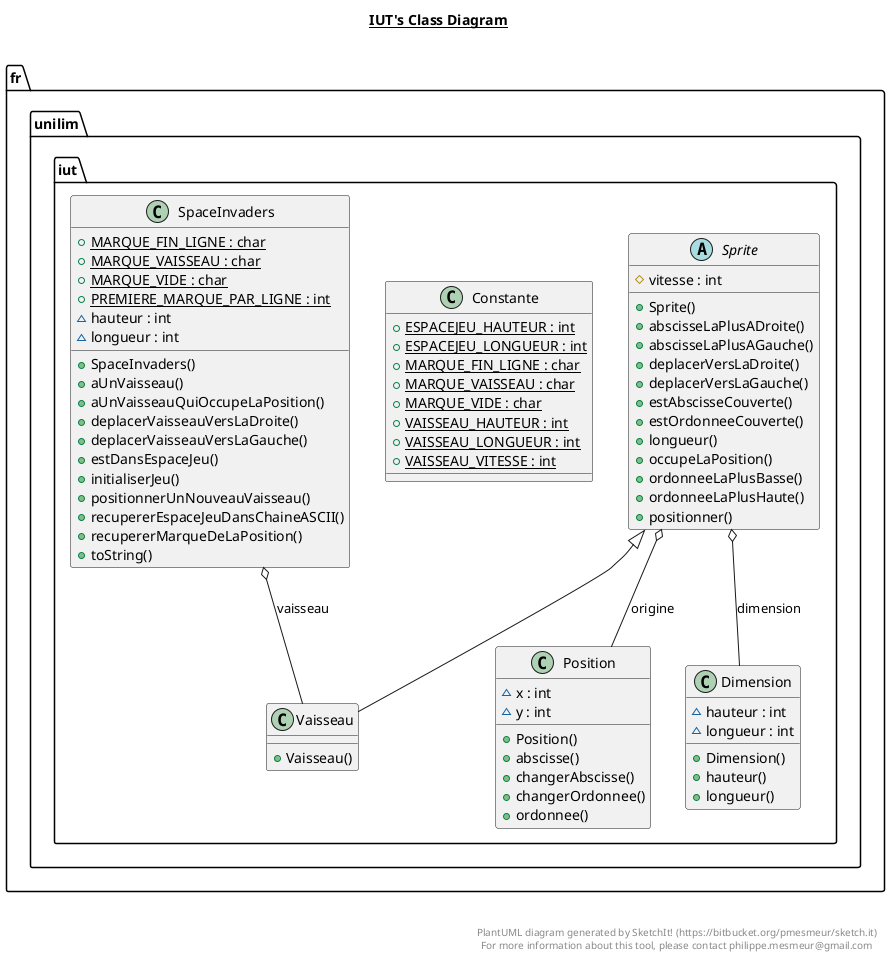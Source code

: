 @startuml

title __IUT's Class Diagram__\n

  namespace fr.unilim.iut {
    class fr.unilim.iut.Constante {
        {static} + ESPACEJEU_HAUTEUR : int
        {static} + ESPACEJEU_LONGUEUR : int
        {static} + MARQUE_FIN_LIGNE : char
        {static} + MARQUE_VAISSEAU : char
        {static} + MARQUE_VIDE : char
        {static} + VAISSEAU_HAUTEUR : int
        {static} + VAISSEAU_LONGUEUR : int
        {static} + VAISSEAU_VITESSE : int
    }
  }
  

  namespace fr.unilim.iut {
    class fr.unilim.iut.Dimension {
        ~ hauteur : int
        ~ longueur : int
        + Dimension()
        + hauteur()
        + longueur()
    }
  }
  

  namespace fr.unilim.iut {
    class fr.unilim.iut.Position {
        ~ x : int
        ~ y : int
        + Position()
        + abscisse()
        + changerAbscisse()
        + changerOrdonnee()
        + ordonnee()
    }
  }
  

  namespace fr.unilim.iut {
    class fr.unilim.iut.SpaceInvaders {
        {static} + MARQUE_FIN_LIGNE : char
        {static} + MARQUE_VAISSEAU : char
        {static} + MARQUE_VIDE : char
        {static} + PREMIERE_MARQUE_PAR_LIGNE : int
        ~ hauteur : int
        ~ longueur : int
        + SpaceInvaders()
        + aUnVaisseau()
        + aUnVaisseauQuiOccupeLaPosition()
        + deplacerVaisseauVersLaDroite()
        + deplacerVaisseauVersLaGauche()
        + estDansEspaceJeu()
        + initialiserJeu()
        + positionnerUnNouveauVaisseau()
        + recupererEspaceJeuDansChaineASCII()
        + recupererMarqueDeLaPosition()
        + toString()
    }
  }
  

  namespace fr.unilim.iut {
    abstract class fr.unilim.iut.Sprite {
        # vitesse : int
        + Sprite()
        + abscisseLaPlusADroite()
        + abscisseLaPlusAGauche()
        + deplacerVersLaDroite()
        + deplacerVersLaGauche()
        + estAbscisseCouverte()
        + estOrdonneeCouverte()
        + longueur()
        + occupeLaPosition()
        + ordonneeLaPlusBasse()
        + ordonneeLaPlusHaute()
        + positionner()
    }
  }
  

  namespace fr.unilim.iut {
    class fr.unilim.iut.Vaisseau {
        + Vaisseau()
    }
  }
  

  fr.unilim.iut.SpaceInvaders o-- fr.unilim.iut.Vaisseau : vaisseau
  fr.unilim.iut.Sprite o-- fr.unilim.iut.Dimension : dimension
  fr.unilim.iut.Sprite o-- fr.unilim.iut.Position : origine
  fr.unilim.iut.Vaisseau -up-|> fr.unilim.iut.Sprite


right footer


PlantUML diagram generated by SketchIt! (https://bitbucket.org/pmesmeur/sketch.it)
For more information about this tool, please contact philippe.mesmeur@gmail.com
endfooter

@enduml
